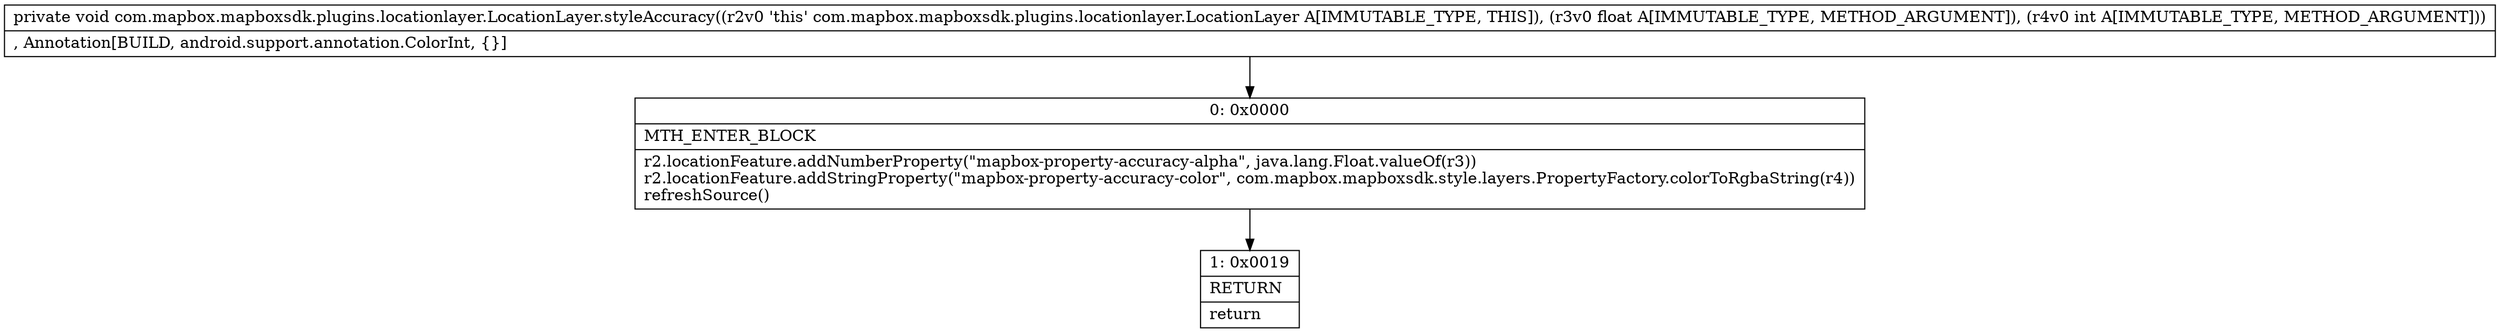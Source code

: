 digraph "CFG forcom.mapbox.mapboxsdk.plugins.locationlayer.LocationLayer.styleAccuracy(FI)V" {
Node_0 [shape=record,label="{0\:\ 0x0000|MTH_ENTER_BLOCK\l|r2.locationFeature.addNumberProperty(\"mapbox\-property\-accuracy\-alpha\", java.lang.Float.valueOf(r3))\lr2.locationFeature.addStringProperty(\"mapbox\-property\-accuracy\-color\", com.mapbox.mapboxsdk.style.layers.PropertyFactory.colorToRgbaString(r4))\lrefreshSource()\l}"];
Node_1 [shape=record,label="{1\:\ 0x0019|RETURN\l|return\l}"];
MethodNode[shape=record,label="{private void com.mapbox.mapboxsdk.plugins.locationlayer.LocationLayer.styleAccuracy((r2v0 'this' com.mapbox.mapboxsdk.plugins.locationlayer.LocationLayer A[IMMUTABLE_TYPE, THIS]), (r3v0 float A[IMMUTABLE_TYPE, METHOD_ARGUMENT]), (r4v0 int A[IMMUTABLE_TYPE, METHOD_ARGUMENT]))  | , Annotation[BUILD, android.support.annotation.ColorInt, \{\}]\l}"];
MethodNode -> Node_0;
Node_0 -> Node_1;
}


